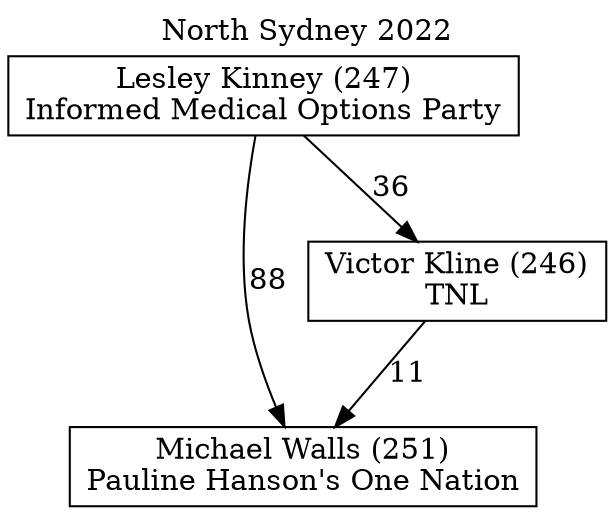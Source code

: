 // House preference flow
digraph "Michael Walls (251)_North Sydney_2022" {
	graph [label="North Sydney 2022" labelloc=t mclimit=10]
	node [shape=box]
	"Michael Walls (251)" [label="Michael Walls (251)
Pauline Hanson's One Nation"]
	"Victor Kline (246)" [label="Victor Kline (246)
TNL"]
	"Lesley Kinney (247)" [label="Lesley Kinney (247)
Informed Medical Options Party"]
	"Victor Kline (246)" -> "Michael Walls (251)" [label=11]
	"Lesley Kinney (247)" -> "Victor Kline (246)" [label=36]
	"Lesley Kinney (247)" -> "Michael Walls (251)" [label=88]
}
